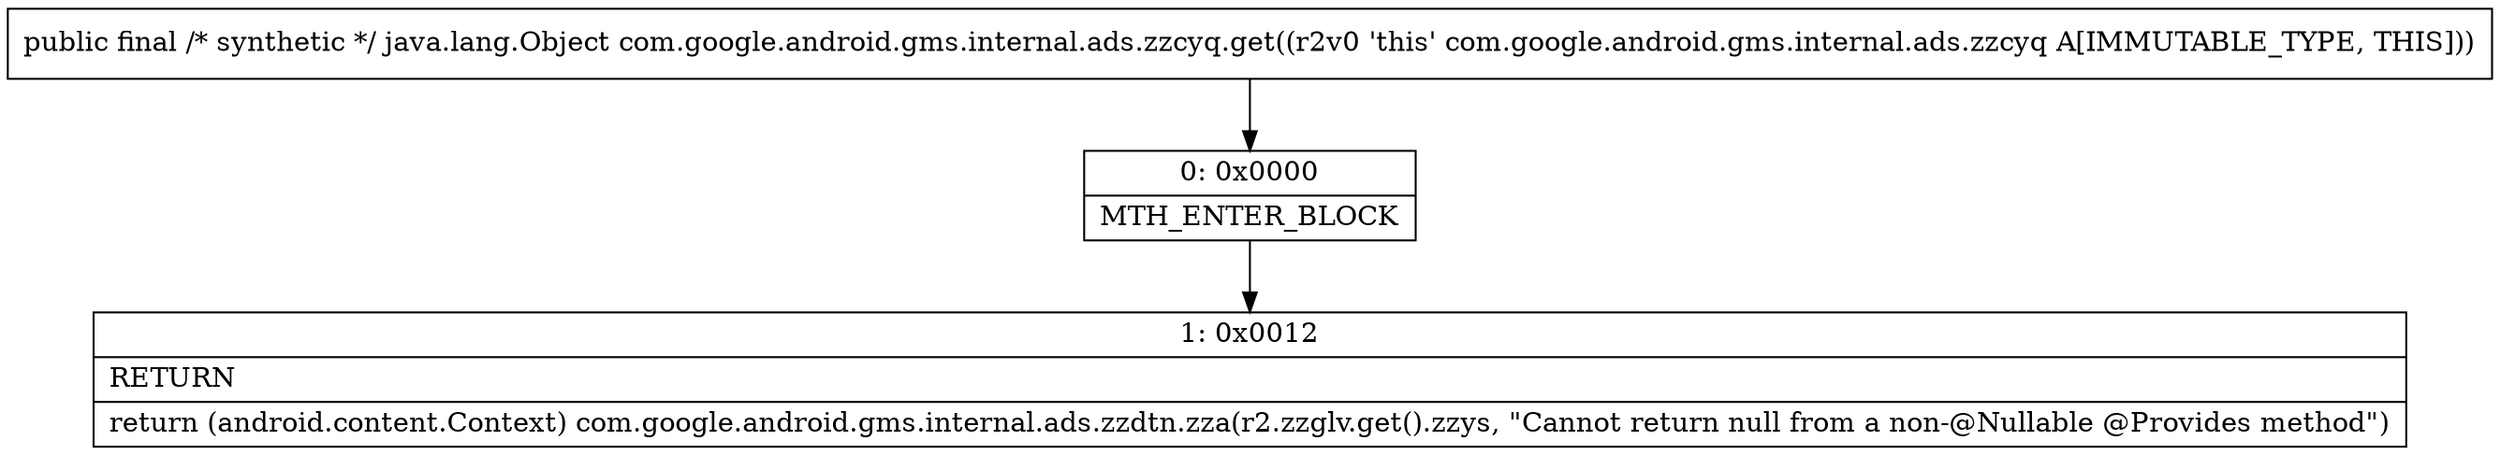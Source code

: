 digraph "CFG forcom.google.android.gms.internal.ads.zzcyq.get()Ljava\/lang\/Object;" {
Node_0 [shape=record,label="{0\:\ 0x0000|MTH_ENTER_BLOCK\l}"];
Node_1 [shape=record,label="{1\:\ 0x0012|RETURN\l|return (android.content.Context) com.google.android.gms.internal.ads.zzdtn.zza(r2.zzglv.get().zzys, \"Cannot return null from a non\-@Nullable @Provides method\")\l}"];
MethodNode[shape=record,label="{public final \/* synthetic *\/ java.lang.Object com.google.android.gms.internal.ads.zzcyq.get((r2v0 'this' com.google.android.gms.internal.ads.zzcyq A[IMMUTABLE_TYPE, THIS])) }"];
MethodNode -> Node_0;
Node_0 -> Node_1;
}

